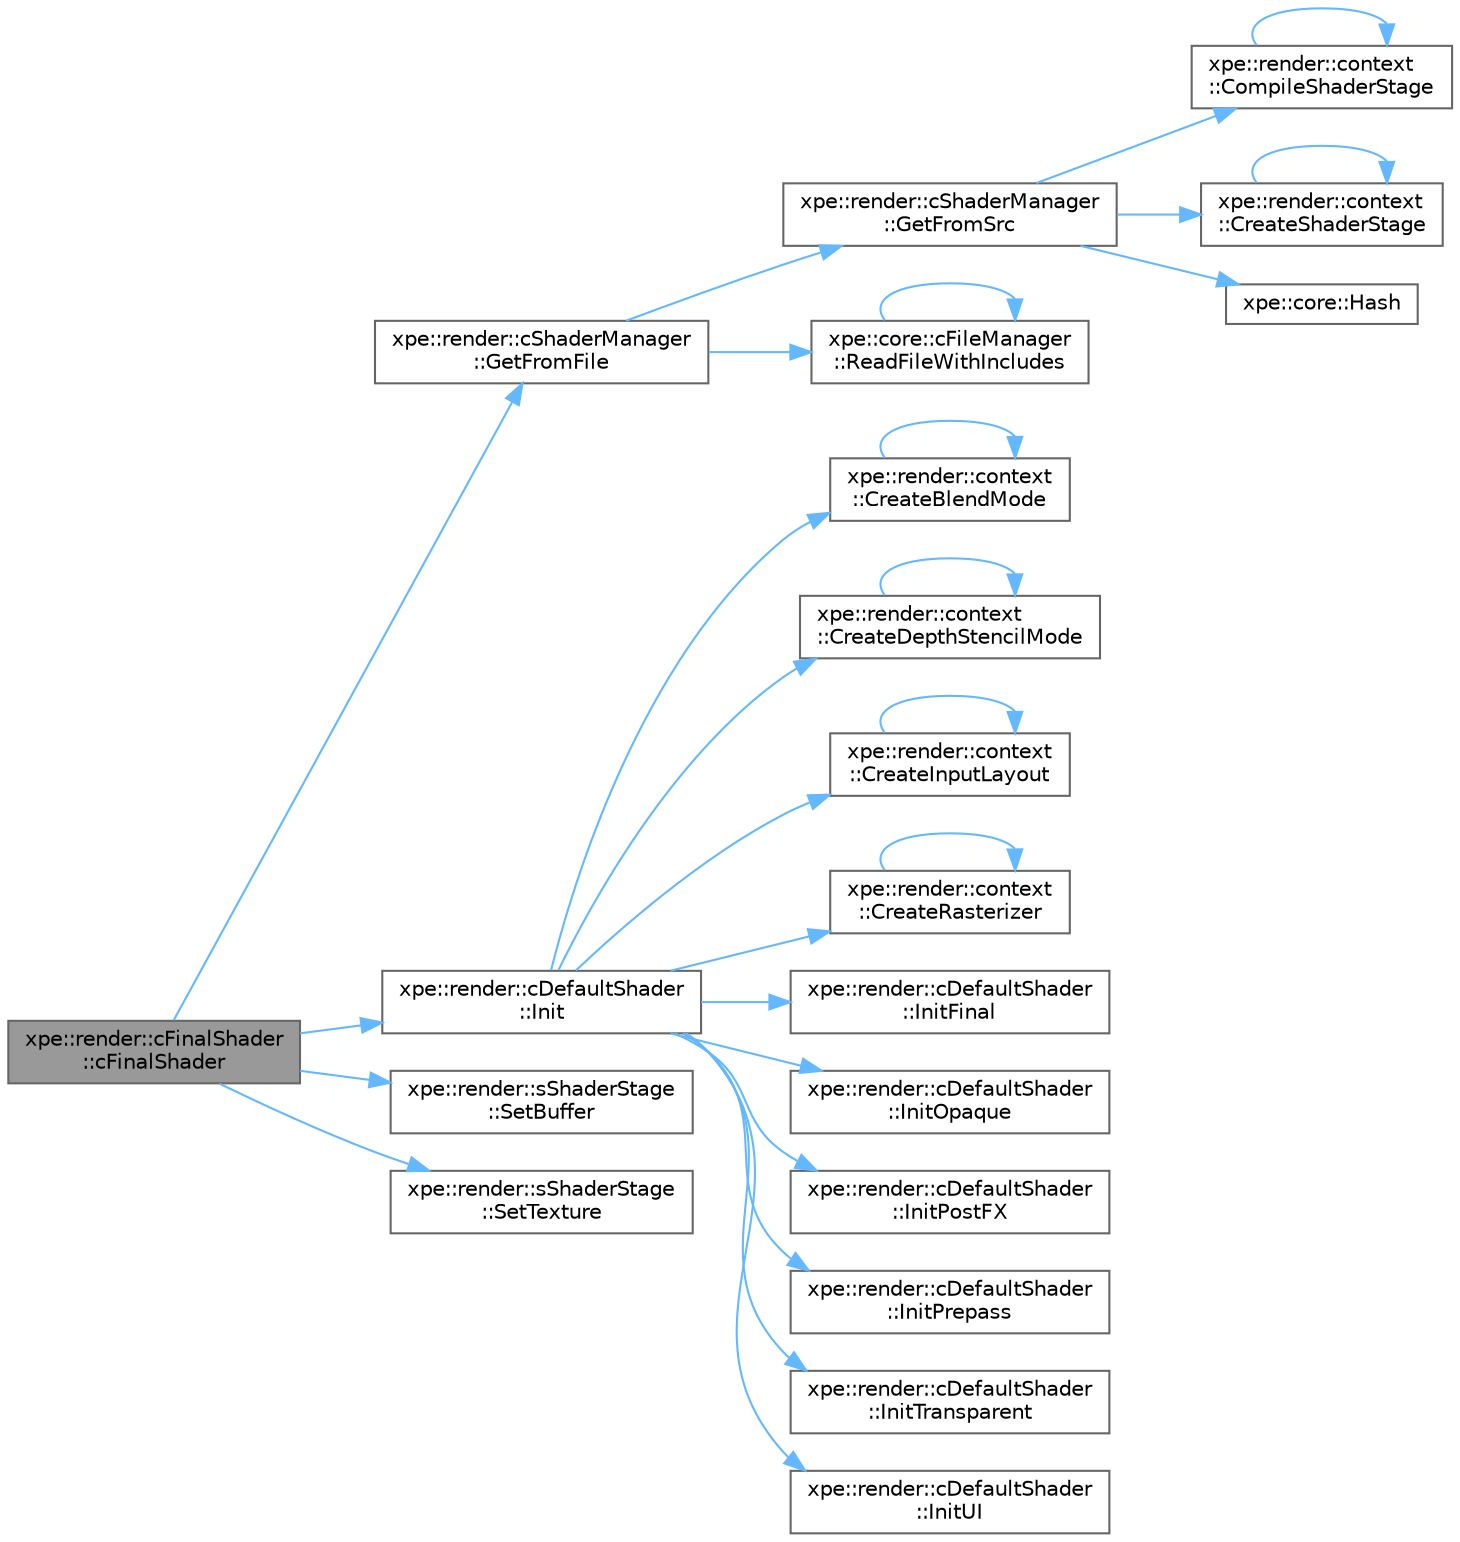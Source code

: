 digraph "xpe::render::cFinalShader::cFinalShader"
{
 // LATEX_PDF_SIZE
  bgcolor="transparent";
  edge [fontname=Helvetica,fontsize=10,labelfontname=Helvetica,labelfontsize=10];
  node [fontname=Helvetica,fontsize=10,shape=box,height=0.2,width=0.4];
  rankdir="LR";
  Node1 [id="Node000001",label="xpe::render::cFinalShader\l::cFinalShader",height=0.2,width=0.4,color="gray40", fillcolor="grey60", style="filled", fontcolor="black",tooltip=" "];
  Node1 -> Node2 [id="edge27_Node000001_Node000002",color="steelblue1",style="solid",tooltip=" "];
  Node2 [id="Node000002",label="xpe::render::cShaderManager\l::GetFromFile",height=0.2,width=0.4,color="grey40", fillcolor="white", style="filled",URL="$classxpe_1_1render_1_1c_shader_manager.html#a97a6e32b351d6afb063039f115b55ae7",tooltip=" "];
  Node2 -> Node3 [id="edge28_Node000002_Node000003",color="steelblue1",style="solid",tooltip=" "];
  Node3 [id="Node000003",label="xpe::render::cShaderManager\l::GetFromSrc",height=0.2,width=0.4,color="grey40", fillcolor="white", style="filled",URL="$classxpe_1_1render_1_1c_shader_manager.html#a118920e0723385c43912ddc9ac7441d7",tooltip=" "];
  Node3 -> Node4 [id="edge29_Node000003_Node000004",color="steelblue1",style="solid",tooltip=" "];
  Node4 [id="Node000004",label="xpe::render::context\l::CompileShaderStage",height=0.2,width=0.4,color="grey40", fillcolor="white", style="filled",URL="$namespacexpe_1_1render_1_1context.html#a816f76047d559204c31d48f1d3d443db",tooltip=" "];
  Node4 -> Node4 [id="edge30_Node000004_Node000004",color="steelblue1",style="solid",tooltip=" "];
  Node3 -> Node5 [id="edge31_Node000003_Node000005",color="steelblue1",style="solid",tooltip=" "];
  Node5 [id="Node000005",label="xpe::render::context\l::CreateShaderStage",height=0.2,width=0.4,color="grey40", fillcolor="white", style="filled",URL="$namespacexpe_1_1render_1_1context.html#ac9189ce9a5381facd88c5277f912f364",tooltip=" "];
  Node5 -> Node5 [id="edge32_Node000005_Node000005",color="steelblue1",style="solid",tooltip=" "];
  Node3 -> Node6 [id="edge33_Node000003_Node000006",color="steelblue1",style="solid",tooltip=" "];
  Node6 [id="Node000006",label="xpe::core::Hash",height=0.2,width=0.4,color="grey40", fillcolor="white", style="filled",URL="$namespacexpe_1_1core.html#a21084dba4baabe2a8da4ee568572f6da",tooltip=" "];
  Node2 -> Node7 [id="edge34_Node000002_Node000007",color="steelblue1",style="solid",tooltip=" "];
  Node7 [id="Node000007",label="xpe::core::cFileManager\l::ReadFileWithIncludes",height=0.2,width=0.4,color="grey40", fillcolor="white", style="filled",URL="$classxpe_1_1core_1_1c_file_manager.html#a3026d07fbdb1dc19bc823cf2e474ba7d",tooltip=" "];
  Node7 -> Node7 [id="edge35_Node000007_Node000007",color="steelblue1",style="solid",tooltip=" "];
  Node1 -> Node8 [id="edge36_Node000001_Node000008",color="steelblue1",style="solid",tooltip=" "];
  Node8 [id="Node000008",label="xpe::render::cDefaultShader\l::Init",height=0.2,width=0.4,color="grey40", fillcolor="white", style="filled",URL="$classxpe_1_1render_1_1c_default_shader.html#ab70979a918380ad6b90ac6d020e23e56",tooltip=" "];
  Node8 -> Node9 [id="edge37_Node000008_Node000009",color="steelblue1",style="solid",tooltip=" "];
  Node9 [id="Node000009",label="xpe::render::context\l::CreateBlendMode",height=0.2,width=0.4,color="grey40", fillcolor="white", style="filled",URL="$namespacexpe_1_1render_1_1context.html#a6e395d4437f8c080f645a8437deef74b",tooltip=" "];
  Node9 -> Node9 [id="edge38_Node000009_Node000009",color="steelblue1",style="solid",tooltip=" "];
  Node8 -> Node10 [id="edge39_Node000008_Node000010",color="steelblue1",style="solid",tooltip=" "];
  Node10 [id="Node000010",label="xpe::render::context\l::CreateDepthStencilMode",height=0.2,width=0.4,color="grey40", fillcolor="white", style="filled",URL="$namespacexpe_1_1render_1_1context.html#a43e5278217efb8187a5cb8334b1757b1",tooltip=" "];
  Node10 -> Node10 [id="edge40_Node000010_Node000010",color="steelblue1",style="solid",tooltip=" "];
  Node8 -> Node11 [id="edge41_Node000008_Node000011",color="steelblue1",style="solid",tooltip=" "];
  Node11 [id="Node000011",label="xpe::render::context\l::CreateInputLayout",height=0.2,width=0.4,color="grey40", fillcolor="white", style="filled",URL="$namespacexpe_1_1render_1_1context.html#a8e934d5748d4d33b0280d303edacac7c",tooltip=" "];
  Node11 -> Node11 [id="edge42_Node000011_Node000011",color="steelblue1",style="solid",tooltip=" "];
  Node8 -> Node12 [id="edge43_Node000008_Node000012",color="steelblue1",style="solid",tooltip=" "];
  Node12 [id="Node000012",label="xpe::render::context\l::CreateRasterizer",height=0.2,width=0.4,color="grey40", fillcolor="white", style="filled",URL="$namespacexpe_1_1render_1_1context.html#a2d6162b82c3516e13585717877cdd810",tooltip=" "];
  Node12 -> Node12 [id="edge44_Node000012_Node000012",color="steelblue1",style="solid",tooltip=" "];
  Node8 -> Node13 [id="edge45_Node000008_Node000013",color="steelblue1",style="solid",tooltip=" "];
  Node13 [id="Node000013",label="xpe::render::cDefaultShader\l::InitFinal",height=0.2,width=0.4,color="grey40", fillcolor="white", style="filled",URL="$classxpe_1_1render_1_1c_default_shader.html#a94c9420cc3cee18454c9b0381a0c8303",tooltip=" "];
  Node8 -> Node14 [id="edge46_Node000008_Node000014",color="steelblue1",style="solid",tooltip=" "];
  Node14 [id="Node000014",label="xpe::render::cDefaultShader\l::InitOpaque",height=0.2,width=0.4,color="grey40", fillcolor="white", style="filled",URL="$classxpe_1_1render_1_1c_default_shader.html#a432663a9956bbd6b79fb46b6c5f70b92",tooltip=" "];
  Node8 -> Node15 [id="edge47_Node000008_Node000015",color="steelblue1",style="solid",tooltip=" "];
  Node15 [id="Node000015",label="xpe::render::cDefaultShader\l::InitPostFX",height=0.2,width=0.4,color="grey40", fillcolor="white", style="filled",URL="$classxpe_1_1render_1_1c_default_shader.html#ae7eae67faabb5d18b014aebbf9fef3f5",tooltip=" "];
  Node8 -> Node16 [id="edge48_Node000008_Node000016",color="steelblue1",style="solid",tooltip=" "];
  Node16 [id="Node000016",label="xpe::render::cDefaultShader\l::InitPrepass",height=0.2,width=0.4,color="grey40", fillcolor="white", style="filled",URL="$classxpe_1_1render_1_1c_default_shader.html#a113c277f6a3d283c6ace4e7fda913853",tooltip=" "];
  Node8 -> Node17 [id="edge49_Node000008_Node000017",color="steelblue1",style="solid",tooltip=" "];
  Node17 [id="Node000017",label="xpe::render::cDefaultShader\l::InitTransparent",height=0.2,width=0.4,color="grey40", fillcolor="white", style="filled",URL="$classxpe_1_1render_1_1c_default_shader.html#ad4f9480afbaccfd7f785e564b187c052",tooltip=" "];
  Node8 -> Node18 [id="edge50_Node000008_Node000018",color="steelblue1",style="solid",tooltip=" "];
  Node18 [id="Node000018",label="xpe::render::cDefaultShader\l::InitUI",height=0.2,width=0.4,color="grey40", fillcolor="white", style="filled",URL="$classxpe_1_1render_1_1c_default_shader.html#a5b9b2cb08e062a41083e5df13738f6be",tooltip=" "];
  Node1 -> Node19 [id="edge51_Node000001_Node000019",color="steelblue1",style="solid",tooltip=" "];
  Node19 [id="Node000019",label="xpe::render::sShaderStage\l::SetBuffer",height=0.2,width=0.4,color="grey40", fillcolor="white", style="filled",URL="$structxpe_1_1render_1_1s_shader_stage.html#acf471dfdf127b77268e9bcab19f8a6ba",tooltip=" "];
  Node1 -> Node20 [id="edge52_Node000001_Node000020",color="steelblue1",style="solid",tooltip=" "];
  Node20 [id="Node000020",label="xpe::render::sShaderStage\l::SetTexture",height=0.2,width=0.4,color="grey40", fillcolor="white", style="filled",URL="$structxpe_1_1render_1_1s_shader_stage.html#a94e63af7ae74675f7fcb248f99dadca8",tooltip=" "];
}
